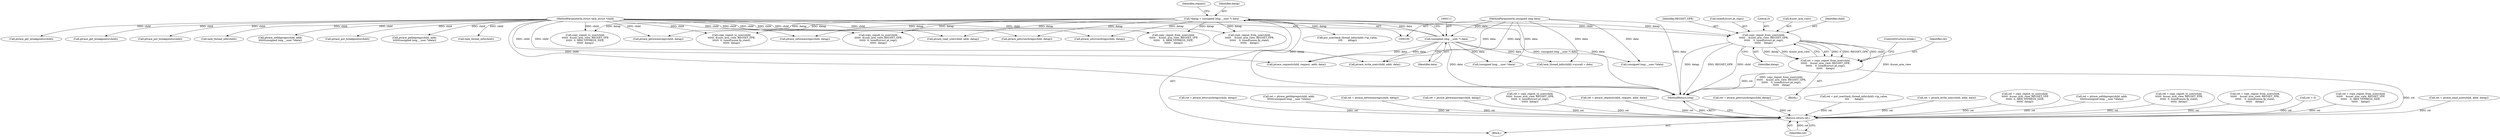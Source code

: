 digraph "0_linux_a4780adeefd042482f624f5e0d577bf9cdcbb760_0@API" {
"1000148" [label="(Call,copy_regset_from_user(child,\n\t\t\t\t\t\t    &user_arm_view, REGSET_GPR,\n\t\t\t\t\t\t    0, sizeof(struct pt_regs),\n\t\t\t\t\t\t    datap))"];
"1000101" [label="(MethodParameterIn,struct task_struct *child)"];
"1000108" [label="(Call,*datap = (unsigned long __user *) data)"];
"1000110" [label="(Call,(unsigned long __user *) data)"];
"1000104" [label="(MethodParameterIn,unsigned long data)"];
"1000146" [label="(Call,ret = copy_regset_from_user(child,\n\t\t\t\t\t\t    &user_arm_view, REGSET_GPR,\n\t\t\t\t\t\t    0, sizeof(struct pt_regs),\n\t\t\t\t\t\t    datap))"];
"1000306" [label="(Return,return ret;)"];
"1000246" [label="(Call,ret = copy_regset_from_user(child,\n\t\t\t\t\t\t    &user_arm_view, REGSET_VFP,\n\t\t\t\t\t\t    0, ARM_VFPREGS_SIZE,\n\t\t\t\t\t\t    datap))"];
"1000157" [label="(ControlStructure,break;)"];
"1000154" [label="(Call,sizeof(struct pt_regs))"];
"1000101" [label="(MethodParameterIn,struct task_struct *child)"];
"1000294" [label="(Call,ptrace_put_breakpoints(child))"];
"1000117" [label="(Call,ret = ptrace_read_user(child, addr, datap))"];
"1000119" [label="(Call,ptrace_read_user(child, addr, datap))"];
"1000268" [label="(Call,ptrace_gethbpregs(child, addr,\n\t\t\t\t\t\t(unsigned long __user *)data))"];
"1000105" [label="(Block,)"];
"1000153" [label="(Literal,0)"];
"1000110" [label="(Call,(unsigned long __user *) data)"];
"1000156" [label="(Identifier,datap)"];
"1000108" [label="(Call,*datap = (unsigned long __user *) data)"];
"1000115" [label="(Block,)"];
"1000227" [label="(Call,ret = ptrace_setcrunchregs(child, datap))"];
"1000203" [label="(Call,task_thread_info(child))"];
"1000161" [label="(Call,copy_regset_to_user(child,\n\t\t\t\t\t\t  &user_arm_view, REGSET_FPR,\n\t\t\t\t\t\t  0, sizeof(union fp_state),\n\t\t\t\t\t\t  datap))"];
"1000300" [label="(Call,ptrace_request(child, request, addr, data))"];
"1000135" [label="(Call,copy_regset_to_user(child,\n\t\t\t\t\t\t  &user_arm_view, REGSET_GPR,\n\t\t\t\t\t\t  0, sizeof(struct pt_regs),\n\t\t\t\t\t\t  datap))"];
"1000266" [label="(Call,ret = ptrace_gethbpregs(child, addr,\n\t\t\t\t\t\t(unsigned long __user *)data))"];
"1000150" [label="(Call,&user_arm_view)"];
"1000308" [label="(MethodReturn,long)"];
"1000192" [label="(Call,ret = ptrace_setwmmxregs(child, datap))"];
"1000147" [label="(Identifier,ret)"];
"1000174" [label="(Call,copy_regset_from_user(child,\n\t\t\t\t\t\t    &user_arm_view, REGSET_FPR,\n\t\t\t\t\t\t    0, sizeof(union fp_state),\n\t\t\t\t\t\t    datap))"];
"1000209" [label="(Call,task_thread_info(child)->syscall = data)"];
"1000280" [label="(Call,ptrace_get_breakpoints(child))"];
"1000222" [label="(Call,ptrace_getcrunchregs(child, datap))"];
"1000112" [label="(Identifier,data)"];
"1000260" [label="(Call,ptrace_get_breakpoints(child))"];
"1000229" [label="(Call,ptrace_setcrunchregs(child, datap))"];
"1000185" [label="(Call,ret = ptrace_getwmmxregs(child, datap))"];
"1000133" [label="(Call,ret = copy_regset_to_user(child,\n\t\t\t\t\t\t  &user_arm_view, REGSET_GPR,\n\t\t\t\t\t\t  0, sizeof(struct pt_regs),\n\t\t\t\t\t\t  datap))"];
"1000274" [label="(Call,ptrace_put_breakpoints(child))"];
"1000211" [label="(Call,task_thread_info(child))"];
"1000149" [label="(Identifier,child)"];
"1000298" [label="(Call,ret = ptrace_request(child, request, addr, data))"];
"1000220" [label="(Call,ret = ptrace_getcrunchregs(child, datap))"];
"1000104" [label="(MethodParameterIn,unsigned long data)"];
"1000187" [label="(Call,ptrace_getwmmxregs(child, datap))"];
"1000152" [label="(Identifier,REGSET_GPR)"];
"1000271" [label="(Call,(unsigned long __user *)data)"];
"1000199" [label="(Call,ret = put_user(task_thread_info(child)->tp_value,\n \t\t\t\t       datap))"];
"1000201" [label="(Call,put_user(task_thread_info(child)->tp_value,\n \t\t\t\t       datap))"];
"1000125" [label="(Call,ret = ptrace_write_user(child, addr, data))"];
"1000306" [label="(Return,return ret;)"];
"1000248" [label="(Call,copy_regset_from_user(child,\n\t\t\t\t\t\t    &user_arm_view, REGSET_VFP,\n\t\t\t\t\t\t    0, ARM_VFPREGS_SIZE,\n\t\t\t\t\t\t    datap))"];
"1000127" [label="(Call,ptrace_write_user(child, addr, data))"];
"1000236" [label="(Call,copy_regset_to_user(child,\n\t\t\t\t\t\t  &user_arm_view, REGSET_VFP,\n\t\t\t\t\t\t  0, ARM_VFPREGS_SIZE,\n\t\t\t\t\t\t  datap))"];
"1000307" [label="(Identifier,ret)"];
"1000234" [label="(Call,ret = copy_regset_to_user(child,\n\t\t\t\t\t\t  &user_arm_view, REGSET_VFP,\n\t\t\t\t\t\t  0, ARM_VFPREGS_SIZE,\n\t\t\t\t\t\t  datap))"];
"1000148" [label="(Call,copy_regset_from_user(child,\n\t\t\t\t\t\t    &user_arm_view, REGSET_GPR,\n\t\t\t\t\t\t    0, sizeof(struct pt_regs),\n\t\t\t\t\t\t    datap))"];
"1000114" [label="(Identifier,request)"];
"1000288" [label="(Call,ptrace_sethbpregs(child, addr,\n\t\t\t\t\t\t(unsigned long __user *)data))"];
"1000286" [label="(Call,ret = ptrace_sethbpregs(child, addr,\n\t\t\t\t\t\t(unsigned long __user *)data))"];
"1000146" [label="(Call,ret = copy_regset_from_user(child,\n\t\t\t\t\t\t    &user_arm_view, REGSET_GPR,\n\t\t\t\t\t\t    0, sizeof(struct pt_regs),\n\t\t\t\t\t\t    datap))"];
"1000159" [label="(Call,ret = copy_regset_to_user(child,\n\t\t\t\t\t\t  &user_arm_view, REGSET_FPR,\n\t\t\t\t\t\t  0, sizeof(union fp_state),\n\t\t\t\t\t\t  datap))"];
"1000291" [label="(Call,(unsigned long __user *)data)"];
"1000194" [label="(Call,ptrace_setwmmxregs(child, datap))"];
"1000109" [label="(Identifier,datap)"];
"1000172" [label="(Call,ret = copy_regset_from_user(child,\n\t\t\t\t\t\t    &user_arm_view, REGSET_FPR,\n\t\t\t\t\t\t    0, sizeof(union fp_state),\n\t\t\t\t\t\t    datap))"];
"1000215" [label="(Call,ret = 0)"];
"1000148" -> "1000146"  [label="AST: "];
"1000148" -> "1000156"  [label="CFG: "];
"1000149" -> "1000148"  [label="AST: "];
"1000150" -> "1000148"  [label="AST: "];
"1000152" -> "1000148"  [label="AST: "];
"1000153" -> "1000148"  [label="AST: "];
"1000154" -> "1000148"  [label="AST: "];
"1000156" -> "1000148"  [label="AST: "];
"1000146" -> "1000148"  [label="CFG: "];
"1000148" -> "1000308"  [label="DDG: REGSET_GPR"];
"1000148" -> "1000308"  [label="DDG: child"];
"1000148" -> "1000308"  [label="DDG: &user_arm_view"];
"1000148" -> "1000308"  [label="DDG: datap"];
"1000148" -> "1000146"  [label="DDG: 0"];
"1000148" -> "1000146"  [label="DDG: REGSET_GPR"];
"1000148" -> "1000146"  [label="DDG: child"];
"1000148" -> "1000146"  [label="DDG: datap"];
"1000148" -> "1000146"  [label="DDG: &user_arm_view"];
"1000101" -> "1000148"  [label="DDG: child"];
"1000108" -> "1000148"  [label="DDG: datap"];
"1000101" -> "1000100"  [label="AST: "];
"1000101" -> "1000308"  [label="DDG: child"];
"1000101" -> "1000119"  [label="DDG: child"];
"1000101" -> "1000127"  [label="DDG: child"];
"1000101" -> "1000135"  [label="DDG: child"];
"1000101" -> "1000161"  [label="DDG: child"];
"1000101" -> "1000174"  [label="DDG: child"];
"1000101" -> "1000187"  [label="DDG: child"];
"1000101" -> "1000194"  [label="DDG: child"];
"1000101" -> "1000203"  [label="DDG: child"];
"1000101" -> "1000211"  [label="DDG: child"];
"1000101" -> "1000222"  [label="DDG: child"];
"1000101" -> "1000229"  [label="DDG: child"];
"1000101" -> "1000236"  [label="DDG: child"];
"1000101" -> "1000248"  [label="DDG: child"];
"1000101" -> "1000260"  [label="DDG: child"];
"1000101" -> "1000268"  [label="DDG: child"];
"1000101" -> "1000274"  [label="DDG: child"];
"1000101" -> "1000280"  [label="DDG: child"];
"1000101" -> "1000288"  [label="DDG: child"];
"1000101" -> "1000294"  [label="DDG: child"];
"1000101" -> "1000300"  [label="DDG: child"];
"1000108" -> "1000105"  [label="AST: "];
"1000108" -> "1000110"  [label="CFG: "];
"1000109" -> "1000108"  [label="AST: "];
"1000110" -> "1000108"  [label="AST: "];
"1000114" -> "1000108"  [label="CFG: "];
"1000108" -> "1000308"  [label="DDG: (unsigned long __user *) data"];
"1000108" -> "1000308"  [label="DDG: datap"];
"1000110" -> "1000108"  [label="DDG: data"];
"1000108" -> "1000119"  [label="DDG: datap"];
"1000108" -> "1000135"  [label="DDG: datap"];
"1000108" -> "1000161"  [label="DDG: datap"];
"1000108" -> "1000174"  [label="DDG: datap"];
"1000108" -> "1000187"  [label="DDG: datap"];
"1000108" -> "1000194"  [label="DDG: datap"];
"1000108" -> "1000201"  [label="DDG: datap"];
"1000108" -> "1000222"  [label="DDG: datap"];
"1000108" -> "1000229"  [label="DDG: datap"];
"1000108" -> "1000236"  [label="DDG: datap"];
"1000108" -> "1000248"  [label="DDG: datap"];
"1000110" -> "1000112"  [label="CFG: "];
"1000111" -> "1000110"  [label="AST: "];
"1000112" -> "1000110"  [label="AST: "];
"1000110" -> "1000308"  [label="DDG: data"];
"1000104" -> "1000110"  [label="DDG: data"];
"1000110" -> "1000127"  [label="DDG: data"];
"1000110" -> "1000209"  [label="DDG: data"];
"1000110" -> "1000271"  [label="DDG: data"];
"1000110" -> "1000291"  [label="DDG: data"];
"1000110" -> "1000300"  [label="DDG: data"];
"1000104" -> "1000100"  [label="AST: "];
"1000104" -> "1000308"  [label="DDG: data"];
"1000104" -> "1000127"  [label="DDG: data"];
"1000104" -> "1000209"  [label="DDG: data"];
"1000104" -> "1000271"  [label="DDG: data"];
"1000104" -> "1000291"  [label="DDG: data"];
"1000104" -> "1000300"  [label="DDG: data"];
"1000146" -> "1000115"  [label="AST: "];
"1000147" -> "1000146"  [label="AST: "];
"1000157" -> "1000146"  [label="CFG: "];
"1000146" -> "1000308"  [label="DDG: copy_regset_from_user(child,\n\t\t\t\t\t\t    &user_arm_view, REGSET_GPR,\n\t\t\t\t\t\t    0, sizeof(struct pt_regs),\n\t\t\t\t\t\t    datap)"];
"1000146" -> "1000308"  [label="DDG: ret"];
"1000146" -> "1000306"  [label="DDG: ret"];
"1000306" -> "1000105"  [label="AST: "];
"1000306" -> "1000307"  [label="CFG: "];
"1000307" -> "1000306"  [label="AST: "];
"1000308" -> "1000306"  [label="CFG: "];
"1000306" -> "1000308"  [label="DDG: <RET>"];
"1000307" -> "1000306"  [label="DDG: ret"];
"1000220" -> "1000306"  [label="DDG: ret"];
"1000234" -> "1000306"  [label="DDG: ret"];
"1000298" -> "1000306"  [label="DDG: ret"];
"1000117" -> "1000306"  [label="DDG: ret"];
"1000246" -> "1000306"  [label="DDG: ret"];
"1000185" -> "1000306"  [label="DDG: ret"];
"1000125" -> "1000306"  [label="DDG: ret"];
"1000199" -> "1000306"  [label="DDG: ret"];
"1000215" -> "1000306"  [label="DDG: ret"];
"1000286" -> "1000306"  [label="DDG: ret"];
"1000159" -> "1000306"  [label="DDG: ret"];
"1000227" -> "1000306"  [label="DDG: ret"];
"1000266" -> "1000306"  [label="DDG: ret"];
"1000133" -> "1000306"  [label="DDG: ret"];
"1000192" -> "1000306"  [label="DDG: ret"];
"1000172" -> "1000306"  [label="DDG: ret"];
}
